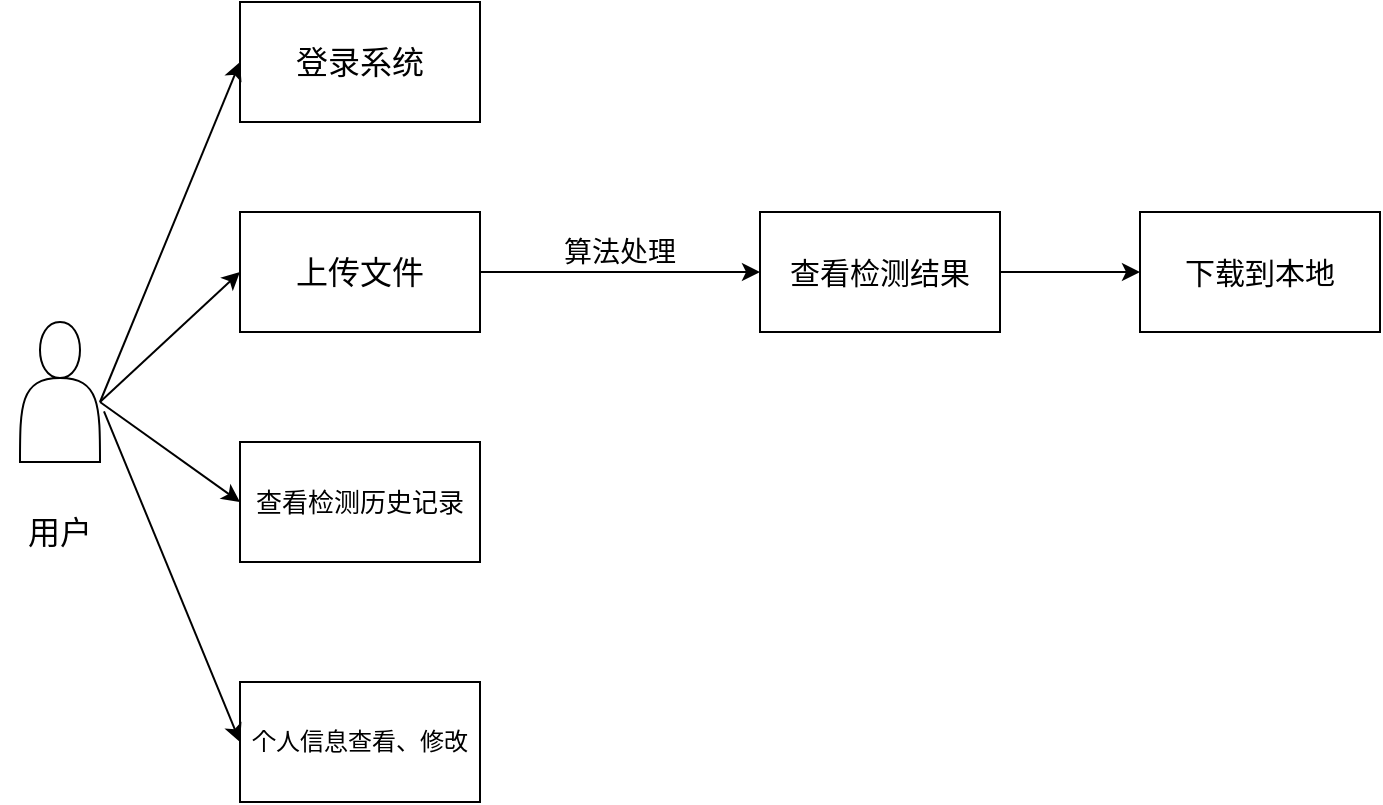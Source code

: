<mxfile>
    <diagram id="5Gg63MfVXj2GSmFjZbde" name="第 1 页">
        <mxGraphModel dx="613" dy="511" grid="1" gridSize="10" guides="1" tooltips="1" connect="1" arrows="1" fold="1" page="1" pageScale="1" pageWidth="827" pageHeight="1169" math="0" shadow="0">
            <root>
                <mxCell id="0"/>
                <mxCell id="1" parent="0"/>
                <mxCell id="2" value="" style="shape=actor;whiteSpace=wrap;html=1;" parent="1" vertex="1">
                    <mxGeometry x="30" y="230" width="40" height="70" as="geometry"/>
                </mxCell>
                <mxCell id="3" value="登录系统" style="rounded=0;whiteSpace=wrap;html=1;fontSize=16;" parent="1" vertex="1">
                    <mxGeometry x="140" y="70" width="120" height="60" as="geometry"/>
                </mxCell>
                <mxCell id="4" value="上传文件" style="rounded=0;whiteSpace=wrap;html=1;fontSize=16;" parent="1" vertex="1">
                    <mxGeometry x="140" y="175" width="120" height="60" as="geometry"/>
                </mxCell>
                <mxCell id="5" value="查看检测历史记录" style="rounded=0;whiteSpace=wrap;html=1;fontSize=13;" parent="1" vertex="1">
                    <mxGeometry x="140" y="290" width="120" height="60" as="geometry"/>
                </mxCell>
                <mxCell id="6" value="个人信息查看、修改" style="rounded=0;whiteSpace=wrap;html=1;fontSize=12;" parent="1" vertex="1">
                    <mxGeometry x="140" y="410" width="120" height="60" as="geometry"/>
                </mxCell>
                <mxCell id="7" value="" style="endArrow=classic;html=1;exitX=1;exitY=0.5;exitDx=0;exitDy=0;" parent="1" source="4" edge="1">
                    <mxGeometry width="50" height="50" relative="1" as="geometry">
                        <mxPoint x="360" y="270" as="sourcePoint"/>
                        <mxPoint x="400" y="205" as="targetPoint"/>
                    </mxGeometry>
                </mxCell>
                <mxCell id="9" value="查看检测结果" style="rounded=0;whiteSpace=wrap;html=1;fontSize=15;" parent="1" vertex="1">
                    <mxGeometry x="400" y="175" width="120" height="60" as="geometry"/>
                </mxCell>
                <mxCell id="10" value="下载到本地" style="rounded=0;whiteSpace=wrap;html=1;fontSize=15;" parent="1" vertex="1">
                    <mxGeometry x="590" y="175" width="120" height="60" as="geometry"/>
                </mxCell>
                <mxCell id="11" value="" style="endArrow=classic;html=1;entryX=0;entryY=0.5;entryDx=0;entryDy=0;exitX=1;exitY=0.5;exitDx=0;exitDy=0;" parent="1" source="9" target="10" edge="1">
                    <mxGeometry width="50" height="50" relative="1" as="geometry">
                        <mxPoint x="520" y="210" as="sourcePoint"/>
                        <mxPoint x="570" y="160" as="targetPoint"/>
                    </mxGeometry>
                </mxCell>
                <mxCell id="13" value="算法处理" style="text;html=1;strokeColor=none;fillColor=none;align=center;verticalAlign=middle;whiteSpace=wrap;rounded=0;fontSize=14;" parent="1" vertex="1">
                    <mxGeometry x="300" y="180" width="60" height="30" as="geometry"/>
                </mxCell>
                <mxCell id="14" value="用户" style="text;html=1;strokeColor=none;fillColor=none;align=center;verticalAlign=middle;whiteSpace=wrap;rounded=0;fontSize=16;" parent="1" vertex="1">
                    <mxGeometry x="20" y="320" width="60" height="30" as="geometry"/>
                </mxCell>
                <mxCell id="15" value="" style="endArrow=classic;html=1;entryX=0;entryY=0.5;entryDx=0;entryDy=0;" parent="1" target="3" edge="1">
                    <mxGeometry width="50" height="50" relative="1" as="geometry">
                        <mxPoint x="70" y="270" as="sourcePoint"/>
                        <mxPoint x="120" y="220" as="targetPoint"/>
                    </mxGeometry>
                </mxCell>
                <mxCell id="17" value="" style="endArrow=classic;html=1;entryX=0;entryY=0.5;entryDx=0;entryDy=0;" parent="1" target="4" edge="1">
                    <mxGeometry width="50" height="50" relative="1" as="geometry">
                        <mxPoint x="70" y="270" as="sourcePoint"/>
                        <mxPoint x="120" y="220" as="targetPoint"/>
                    </mxGeometry>
                </mxCell>
                <mxCell id="18" value="" style="endArrow=classic;html=1;entryX=0;entryY=0.5;entryDx=0;entryDy=0;" parent="1" target="5" edge="1">
                    <mxGeometry width="50" height="50" relative="1" as="geometry">
                        <mxPoint x="70" y="270" as="sourcePoint"/>
                        <mxPoint x="150" y="215" as="targetPoint"/>
                    </mxGeometry>
                </mxCell>
                <mxCell id="19" value="" style="endArrow=classic;html=1;entryX=0;entryY=0.5;entryDx=0;entryDy=0;exitX=1.05;exitY=0.638;exitDx=0;exitDy=0;exitPerimeter=0;" parent="1" source="2" target="6" edge="1">
                    <mxGeometry width="50" height="50" relative="1" as="geometry">
                        <mxPoint x="30" y="440" as="sourcePoint"/>
                        <mxPoint x="70" y="390" as="targetPoint"/>
                    </mxGeometry>
                </mxCell>
            </root>
        </mxGraphModel>
    </diagram>
</mxfile>